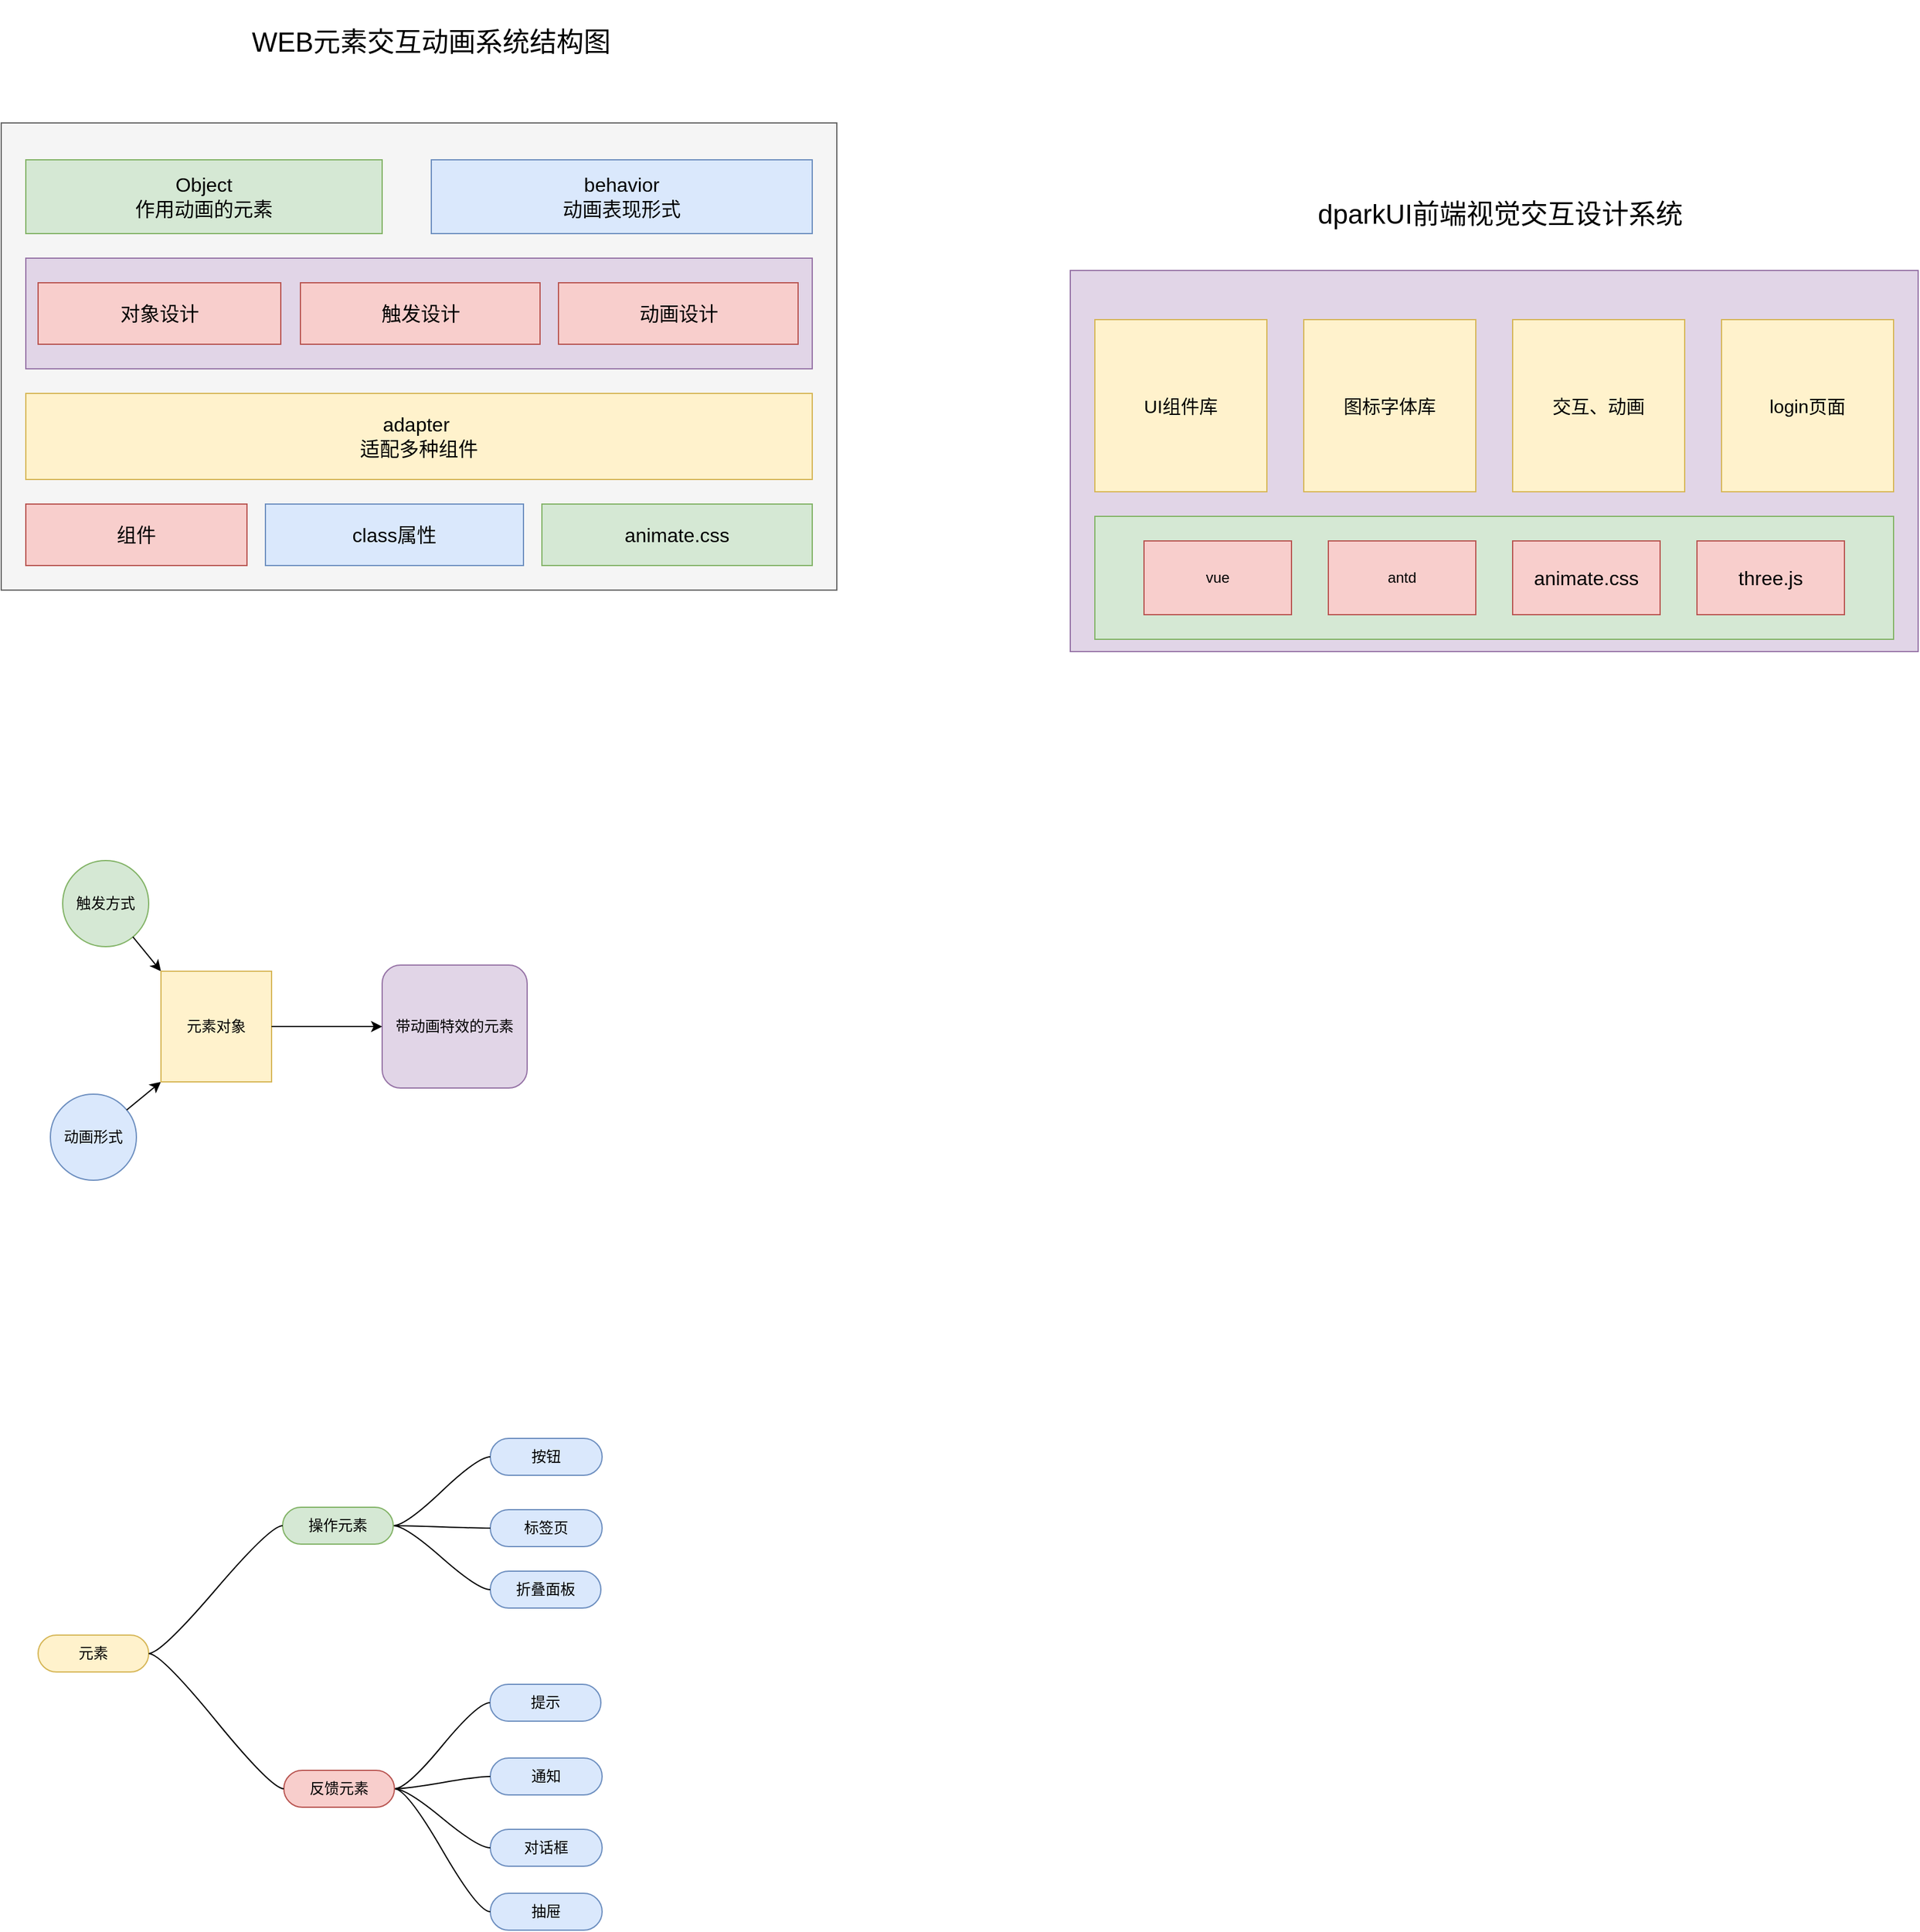 <mxfile version="14.2.7" type="github">
  <diagram id="6jLpbE4ZbHyYhA1-_Lg1" name="Page-1">
    <mxGraphModel dx="1422" dy="762" grid="1" gridSize="10" guides="1" tooltips="1" connect="1" arrows="1" fold="1" page="1" pageScale="1" pageWidth="827" pageHeight="1169" math="0" shadow="0">
      <root>
        <mxCell id="0" />
        <mxCell id="1" parent="0" />
        <mxCell id="ESVv2EAXzNbeV4ChciWU-7" value="" style="rounded=0;whiteSpace=wrap;html=1;fillColor=#f5f5f5;strokeColor=#666666;fontColor=#333333;" parent="1" vertex="1">
          <mxGeometry x="40" y="160" width="680" height="380" as="geometry" />
        </mxCell>
        <mxCell id="ESVv2EAXzNbeV4ChciWU-2" value="&lt;span style=&quot;font-size: 16px&quot;&gt;adapter&amp;nbsp;&lt;/span&gt;&lt;br style=&quot;font-size: 16px&quot;&gt;&lt;span style=&quot;font-size: 16px&quot;&gt;适配多种组件&lt;/span&gt;" style="rounded=0;whiteSpace=wrap;html=1;fillColor=#fff2cc;strokeColor=#d6b656;" parent="1" vertex="1">
          <mxGeometry x="60" y="380" width="640" height="70" as="geometry" />
        </mxCell>
        <mxCell id="ESVv2EAXzNbeV4ChciWU-3" value="&lt;font style=&quot;font-size: 16px&quot;&gt;class属性&lt;/font&gt;" style="rounded=0;whiteSpace=wrap;html=1;fillColor=#dae8fc;strokeColor=#6c8ebf;" parent="1" vertex="1">
          <mxGeometry x="255" y="470" width="210" height="50" as="geometry" />
        </mxCell>
        <mxCell id="ESVv2EAXzNbeV4ChciWU-5" value="&lt;font style=&quot;font-size: 16px&quot;&gt;animate.css&lt;/font&gt;" style="rounded=0;whiteSpace=wrap;html=1;fillColor=#d5e8d4;strokeColor=#82b366;" parent="1" vertex="1">
          <mxGeometry x="480" y="470" width="220" height="50" as="geometry" />
        </mxCell>
        <mxCell id="ESVv2EAXzNbeV4ChciWU-9" value="&lt;font style=&quot;font-size: 22px&quot;&gt;WEB元素交互动画系统结构图&lt;/font&gt;" style="text;html=1;strokeColor=none;fillColor=none;align=center;verticalAlign=middle;whiteSpace=wrap;rounded=0;" parent="1" vertex="1">
          <mxGeometry x="220" y="60" width="340" height="70" as="geometry" />
        </mxCell>
        <mxCell id="ESVv2EAXzNbeV4ChciWU-10" value="&lt;font style=&quot;font-size: 16px&quot;&gt;Object&lt;br&gt;作用动画的元素&lt;/font&gt;" style="rounded=0;whiteSpace=wrap;html=1;fillColor=#d5e8d4;strokeColor=#82b366;" parent="1" vertex="1">
          <mxGeometry x="60" y="190" width="290" height="60" as="geometry" />
        </mxCell>
        <mxCell id="ESVv2EAXzNbeV4ChciWU-11" value="&lt;font style=&quot;font-size: 16px&quot;&gt;behavior&lt;br&gt;动画表现形式&lt;/font&gt;" style="rounded=0;whiteSpace=wrap;html=1;fillColor=#dae8fc;strokeColor=#6c8ebf;" parent="1" vertex="1">
          <mxGeometry x="390" y="190" width="310" height="60" as="geometry" />
        </mxCell>
        <mxCell id="ESVv2EAXzNbeV4ChciWU-20" value="" style="rounded=0;whiteSpace=wrap;html=1;fillColor=#e1d5e7;strokeColor=#9673a6;" parent="1" vertex="1">
          <mxGeometry x="60" y="270" width="640" height="90" as="geometry" />
        </mxCell>
        <mxCell id="cxM9lFUaX_8aXLv7FxuP-1" value="&lt;span style=&quot;font-size: 16px&quot;&gt;组件&lt;/span&gt;" style="rounded=0;whiteSpace=wrap;html=1;fillColor=#f8cecc;strokeColor=#b85450;" parent="1" vertex="1">
          <mxGeometry x="60" y="470" width="180" height="50" as="geometry" />
        </mxCell>
        <mxCell id="ESVv2EAXzNbeV4ChciWU-4" value="&lt;span style=&quot;font-size: 16px&quot;&gt;动画设计&lt;/span&gt;" style="rounded=0;whiteSpace=wrap;html=1;fillColor=#f8cecc;strokeColor=#b85450;" parent="1" vertex="1">
          <mxGeometry x="493.5" y="290" width="195" height="50" as="geometry" />
        </mxCell>
        <mxCell id="cxM9lFUaX_8aXLv7FxuP-2" value="&lt;span style=&quot;font-size: 16px&quot;&gt;触发设计&lt;/span&gt;" style="rounded=0;whiteSpace=wrap;html=1;fillColor=#f8cecc;strokeColor=#b85450;" parent="1" vertex="1">
          <mxGeometry x="283.5" y="290" width="195" height="50" as="geometry" />
        </mxCell>
        <mxCell id="cxM9lFUaX_8aXLv7FxuP-3" value="&lt;span style=&quot;font-size: 16px&quot;&gt;对象设计&lt;/span&gt;" style="rounded=0;whiteSpace=wrap;html=1;fillColor=#f8cecc;strokeColor=#b85450;" parent="1" vertex="1">
          <mxGeometry x="70" y="290" width="197.5" height="50" as="geometry" />
        </mxCell>
        <mxCell id="cxM9lFUaX_8aXLv7FxuP-4" value="触发方式" style="ellipse;whiteSpace=wrap;html=1;aspect=fixed;fillColor=#d5e8d4;strokeColor=#82b366;" parent="1" vertex="1">
          <mxGeometry x="90" y="760" width="70" height="70" as="geometry" />
        </mxCell>
        <mxCell id="cxM9lFUaX_8aXLv7FxuP-6" value="" style="endArrow=classic;html=1;entryX=0;entryY=0;entryDx=0;entryDy=0;" parent="1" source="cxM9lFUaX_8aXLv7FxuP-4" target="cxM9lFUaX_8aXLv7FxuP-12" edge="1">
          <mxGeometry width="50" height="50" relative="1" as="geometry">
            <mxPoint x="350" y="920" as="sourcePoint" />
            <mxPoint x="245.76" y="850" as="targetPoint" />
          </mxGeometry>
        </mxCell>
        <mxCell id="cxM9lFUaX_8aXLv7FxuP-9" value="动画形式" style="ellipse;whiteSpace=wrap;html=1;aspect=fixed;fillColor=#dae8fc;strokeColor=#6c8ebf;" parent="1" vertex="1">
          <mxGeometry x="80" y="950" width="70" height="70" as="geometry" />
        </mxCell>
        <mxCell id="cxM9lFUaX_8aXLv7FxuP-10" value="" style="endArrow=classic;html=1;entryX=0;entryY=1;entryDx=0;entryDy=0;" parent="1" source="cxM9lFUaX_8aXLv7FxuP-9" target="cxM9lFUaX_8aXLv7FxuP-12" edge="1">
          <mxGeometry width="50" height="50" relative="1" as="geometry">
            <mxPoint x="90" y="1050" as="sourcePoint" />
            <mxPoint x="170" y="919" as="targetPoint" />
          </mxGeometry>
        </mxCell>
        <mxCell id="cxM9lFUaX_8aXLv7FxuP-12" value="元素对象" style="whiteSpace=wrap;html=1;aspect=fixed;fillColor=#fff2cc;strokeColor=#d6b656;" parent="1" vertex="1">
          <mxGeometry x="170" y="850" width="90" height="90" as="geometry" />
        </mxCell>
        <mxCell id="cxM9lFUaX_8aXLv7FxuP-13" value="带动画特效的元素" style="rounded=1;whiteSpace=wrap;html=1;fillColor=#e1d5e7;strokeColor=#9673a6;" parent="1" vertex="1">
          <mxGeometry x="350" y="845" width="118" height="100" as="geometry" />
        </mxCell>
        <mxCell id="cxM9lFUaX_8aXLv7FxuP-14" value="" style="endArrow=classic;html=1;" parent="1" source="cxM9lFUaX_8aXLv7FxuP-12" target="cxM9lFUaX_8aXLv7FxuP-13" edge="1">
          <mxGeometry width="50" height="50" relative="1" as="geometry">
            <mxPoint x="280" y="920" as="sourcePoint" />
            <mxPoint x="330" y="870" as="targetPoint" />
          </mxGeometry>
        </mxCell>
        <mxCell id="cxM9lFUaX_8aXLv7FxuP-35" value="抽屉" style="whiteSpace=wrap;html=1;rounded=1;arcSize=50;align=center;verticalAlign=middle;strokeWidth=1;autosize=1;spacing=4;treeFolding=1;treeMoving=1;newEdgeStyle={&quot;edgeStyle&quot;:&quot;entityRelationEdgeStyle&quot;,&quot;startArrow&quot;:&quot;none&quot;,&quot;endArrow&quot;:&quot;none&quot;,&quot;segment&quot;:10,&quot;curved&quot;:1};fillColor=#dae8fc;strokeColor=#6c8ebf;" parent="1" vertex="1">
          <mxGeometry x="438" y="1600" width="91" height="30" as="geometry" />
        </mxCell>
        <mxCell id="cxM9lFUaX_8aXLv7FxuP-36" value="" style="edgeStyle=entityRelationEdgeStyle;startArrow=none;endArrow=none;segment=10;curved=1;exitX=1;exitY=0.5;exitDx=0;exitDy=0;" parent="1" source="cxM9lFUaX_8aXLv7FxuP-66" target="cxM9lFUaX_8aXLv7FxuP-35" edge="1">
          <mxGeometry relative="1" as="geometry">
            <mxPoint x="363" y="1550" as="sourcePoint" />
          </mxGeometry>
        </mxCell>
        <mxCell id="cxM9lFUaX_8aXLv7FxuP-43" value="提示" style="whiteSpace=wrap;html=1;rounded=1;arcSize=50;align=center;verticalAlign=middle;strokeWidth=1;autosize=1;spacing=4;treeFolding=1;treeMoving=1;newEdgeStyle={&quot;edgeStyle&quot;:&quot;entityRelationEdgeStyle&quot;,&quot;startArrow&quot;:&quot;none&quot;,&quot;endArrow&quot;:&quot;none&quot;,&quot;segment&quot;:10,&quot;curved&quot;:1};fillColor=#dae8fc;strokeColor=#6c8ebf;" parent="1" vertex="1">
          <mxGeometry x="437.75" y="1430" width="90.25" height="30" as="geometry" />
        </mxCell>
        <mxCell id="cxM9lFUaX_8aXLv7FxuP-44" value="" style="edgeStyle=entityRelationEdgeStyle;startArrow=none;endArrow=none;segment=10;curved=1;exitX=1;exitY=0.5;exitDx=0;exitDy=0;" parent="1" source="cxM9lFUaX_8aXLv7FxuP-66" target="cxM9lFUaX_8aXLv7FxuP-43" edge="1">
          <mxGeometry relative="1" as="geometry">
            <mxPoint x="363" y="1515" as="sourcePoint" />
          </mxGeometry>
        </mxCell>
        <mxCell id="cxM9lFUaX_8aXLv7FxuP-45" value="通知" style="whiteSpace=wrap;html=1;rounded=1;arcSize=50;align=center;verticalAlign=middle;strokeWidth=1;autosize=1;spacing=4;treeFolding=1;treeMoving=1;newEdgeStyle={&quot;edgeStyle&quot;:&quot;entityRelationEdgeStyle&quot;,&quot;startArrow&quot;:&quot;none&quot;,&quot;endArrow&quot;:&quot;none&quot;,&quot;segment&quot;:10,&quot;curved&quot;:1};fillColor=#dae8fc;strokeColor=#6c8ebf;" parent="1" vertex="1">
          <mxGeometry x="438" y="1490" width="91" height="30" as="geometry" />
        </mxCell>
        <mxCell id="cxM9lFUaX_8aXLv7FxuP-46" value="" style="edgeStyle=entityRelationEdgeStyle;startArrow=none;endArrow=none;segment=10;curved=1;exitX=1;exitY=0.5;exitDx=0;exitDy=0;" parent="1" source="cxM9lFUaX_8aXLv7FxuP-66" target="cxM9lFUaX_8aXLv7FxuP-45" edge="1">
          <mxGeometry relative="1" as="geometry">
            <mxPoint x="390" y="1505" as="sourcePoint" />
          </mxGeometry>
        </mxCell>
        <mxCell id="cxM9lFUaX_8aXLv7FxuP-50" value="按钮" style="whiteSpace=wrap;html=1;rounded=1;arcSize=50;align=center;verticalAlign=middle;strokeWidth=1;autosize=1;spacing=4;treeFolding=1;treeMoving=1;newEdgeStyle={&quot;edgeStyle&quot;:&quot;entityRelationEdgeStyle&quot;,&quot;startArrow&quot;:&quot;none&quot;,&quot;endArrow&quot;:&quot;none&quot;,&quot;segment&quot;:10,&quot;curved&quot;:1};fillColor=#dae8fc;strokeColor=#6c8ebf;" parent="1" vertex="1">
          <mxGeometry x="438" y="1230" width="91" height="30" as="geometry" />
        </mxCell>
        <mxCell id="cxM9lFUaX_8aXLv7FxuP-51" value="" style="edgeStyle=entityRelationEdgeStyle;startArrow=none;endArrow=none;segment=10;curved=1;exitX=1;exitY=0.5;exitDx=0;exitDy=0;" parent="1" source="cxM9lFUaX_8aXLv7FxuP-64" target="cxM9lFUaX_8aXLv7FxuP-50" edge="1">
          <mxGeometry relative="1" as="geometry">
            <mxPoint x="370" y="1270" as="sourcePoint" />
          </mxGeometry>
        </mxCell>
        <mxCell id="cxM9lFUaX_8aXLv7FxuP-52" value="标签页" style="whiteSpace=wrap;html=1;rounded=1;arcSize=50;align=center;verticalAlign=middle;strokeWidth=1;autosize=1;spacing=4;treeFolding=1;treeMoving=1;newEdgeStyle={&quot;edgeStyle&quot;:&quot;entityRelationEdgeStyle&quot;,&quot;startArrow&quot;:&quot;none&quot;,&quot;endArrow&quot;:&quot;none&quot;,&quot;segment&quot;:10,&quot;curved&quot;:1};fillColor=#dae8fc;strokeColor=#6c8ebf;" parent="1" vertex="1">
          <mxGeometry x="438" y="1288" width="91" height="30" as="geometry" />
        </mxCell>
        <mxCell id="cxM9lFUaX_8aXLv7FxuP-53" value="" style="edgeStyle=entityRelationEdgeStyle;startArrow=none;endArrow=none;segment=10;curved=1;exitX=1;exitY=0.5;exitDx=0;exitDy=0;" parent="1" source="cxM9lFUaX_8aXLv7FxuP-64" target="cxM9lFUaX_8aXLv7FxuP-52" edge="1">
          <mxGeometry relative="1" as="geometry">
            <mxPoint x="400" y="1300" as="sourcePoint" />
          </mxGeometry>
        </mxCell>
        <mxCell id="cxM9lFUaX_8aXLv7FxuP-54" value="折叠面板" style="whiteSpace=wrap;html=1;rounded=1;arcSize=50;align=center;verticalAlign=middle;strokeWidth=1;autosize=1;spacing=4;treeFolding=1;treeMoving=1;newEdgeStyle={&quot;edgeStyle&quot;:&quot;entityRelationEdgeStyle&quot;,&quot;startArrow&quot;:&quot;none&quot;,&quot;endArrow&quot;:&quot;none&quot;,&quot;segment&quot;:10,&quot;curved&quot;:1};fillColor=#dae8fc;strokeColor=#6c8ebf;" parent="1" vertex="1">
          <mxGeometry x="438" y="1338" width="90" height="30" as="geometry" />
        </mxCell>
        <mxCell id="cxM9lFUaX_8aXLv7FxuP-55" value="" style="edgeStyle=entityRelationEdgeStyle;startArrow=none;endArrow=none;segment=10;curved=1;exitX=1;exitY=0.5;exitDx=0;exitDy=0;" parent="1" source="cxM9lFUaX_8aXLv7FxuP-64" target="cxM9lFUaX_8aXLv7FxuP-54" edge="1">
          <mxGeometry relative="1" as="geometry">
            <mxPoint x="370" y="1340" as="sourcePoint" />
          </mxGeometry>
        </mxCell>
        <mxCell id="cxM9lFUaX_8aXLv7FxuP-58" value="对话框" style="whiteSpace=wrap;html=1;rounded=1;arcSize=50;align=center;verticalAlign=middle;strokeWidth=1;autosize=1;spacing=4;treeFolding=1;treeMoving=1;newEdgeStyle={&quot;edgeStyle&quot;:&quot;entityRelationEdgeStyle&quot;,&quot;startArrow&quot;:&quot;none&quot;,&quot;endArrow&quot;:&quot;none&quot;,&quot;segment&quot;:10,&quot;curved&quot;:1};fillColor=#dae8fc;strokeColor=#6c8ebf;" parent="1" vertex="1">
          <mxGeometry x="438" y="1548" width="91" height="30" as="geometry" />
        </mxCell>
        <mxCell id="cxM9lFUaX_8aXLv7FxuP-59" value="" style="edgeStyle=entityRelationEdgeStyle;startArrow=none;endArrow=none;segment=10;curved=1;exitX=1;exitY=0.5;exitDx=0;exitDy=0;" parent="1" source="cxM9lFUaX_8aXLv7FxuP-66" target="cxM9lFUaX_8aXLv7FxuP-58" edge="1">
          <mxGeometry relative="1" as="geometry">
            <mxPoint x="390" y="1520" as="sourcePoint" />
          </mxGeometry>
        </mxCell>
        <mxCell id="cxM9lFUaX_8aXLv7FxuP-60" value="元素" style="whiteSpace=wrap;html=1;rounded=1;arcSize=50;align=center;verticalAlign=middle;strokeWidth=1;autosize=1;spacing=4;treeFolding=1;treeMoving=1;newEdgeStyle={&quot;edgeStyle&quot;:&quot;entityRelationEdgeStyle&quot;,&quot;startArrow&quot;:&quot;none&quot;,&quot;endArrow&quot;:&quot;none&quot;,&quot;segment&quot;:10,&quot;curved&quot;:1};fillColor=#fff2cc;strokeColor=#d6b656;" parent="1" vertex="1">
          <mxGeometry x="70" y="1390" width="90" height="30" as="geometry" />
        </mxCell>
        <mxCell id="cxM9lFUaX_8aXLv7FxuP-64" value="操作元素" style="whiteSpace=wrap;html=1;rounded=1;arcSize=50;align=center;verticalAlign=middle;strokeWidth=1;autosize=1;spacing=4;treeFolding=1;treeMoving=1;newEdgeStyle={&quot;edgeStyle&quot;:&quot;entityRelationEdgeStyle&quot;,&quot;startArrow&quot;:&quot;none&quot;,&quot;endArrow&quot;:&quot;none&quot;,&quot;segment&quot;:10,&quot;curved&quot;:1};fillColor=#d5e8d4;strokeColor=#82b366;" parent="1" vertex="1">
          <mxGeometry x="269" y="1286" width="90" height="30" as="geometry" />
        </mxCell>
        <mxCell id="cxM9lFUaX_8aXLv7FxuP-65" value="" style="edgeStyle=entityRelationEdgeStyle;startArrow=none;endArrow=none;segment=10;curved=1;shadow=0;exitX=1;exitY=0.5;exitDx=0;exitDy=0;" parent="1" source="cxM9lFUaX_8aXLv7FxuP-60" target="cxM9lFUaX_8aXLv7FxuP-64" edge="1">
          <mxGeometry relative="1" as="geometry">
            <mxPoint x="110" y="1460" as="sourcePoint" />
          </mxGeometry>
        </mxCell>
        <mxCell id="cxM9lFUaX_8aXLv7FxuP-66" value="反馈元素" style="whiteSpace=wrap;html=1;rounded=1;arcSize=50;align=center;verticalAlign=middle;strokeWidth=1;autosize=1;spacing=4;treeFolding=1;treeMoving=1;newEdgeStyle={&quot;edgeStyle&quot;:&quot;entityRelationEdgeStyle&quot;,&quot;startArrow&quot;:&quot;none&quot;,&quot;endArrow&quot;:&quot;none&quot;,&quot;segment&quot;:10,&quot;curved&quot;:1};fillColor=#f8cecc;strokeColor=#b85450;" parent="1" vertex="1">
          <mxGeometry x="270" y="1500" width="90" height="30" as="geometry" />
        </mxCell>
        <mxCell id="cxM9lFUaX_8aXLv7FxuP-67" value="" style="edgeStyle=entityRelationEdgeStyle;startArrow=none;endArrow=none;segment=10;curved=1;shadow=0;" parent="1" target="cxM9lFUaX_8aXLv7FxuP-66" edge="1">
          <mxGeometry relative="1" as="geometry">
            <mxPoint x="160" y="1405" as="sourcePoint" />
          </mxGeometry>
        </mxCell>
        <mxCell id="_k4Gz6TlpDY6LWJI00wX-2" value="" style="rounded=0;whiteSpace=wrap;html=1;fillColor=#e1d5e7;strokeColor=#9673a6;" vertex="1" parent="1">
          <mxGeometry x="910" y="280" width="690" height="310" as="geometry" />
        </mxCell>
        <mxCell id="_k4Gz6TlpDY6LWJI00wX-3" value="&lt;font style=&quot;font-size: 22px&quot;&gt;dparkUI前端视觉交互设计系统&lt;/font&gt;" style="text;html=1;strokeColor=none;fillColor=none;align=center;verticalAlign=middle;whiteSpace=wrap;rounded=0;" vertex="1" parent="1">
          <mxGeometry x="1090" y="200" width="340" height="70" as="geometry" />
        </mxCell>
        <mxCell id="_k4Gz6TlpDY6LWJI00wX-4" value="&lt;font style=&quot;font-size: 15px&quot;&gt;UI组件库&lt;/font&gt;" style="rounded=0;whiteSpace=wrap;html=1;fillColor=#fff2cc;strokeColor=#d6b656;" vertex="1" parent="1">
          <mxGeometry x="930" y="320" width="140" height="140" as="geometry" />
        </mxCell>
        <mxCell id="_k4Gz6TlpDY6LWJI00wX-9" value="&lt;font style=&quot;font-size: 15px&quot;&gt;图标字体库&lt;/font&gt;" style="rounded=0;whiteSpace=wrap;html=1;fillColor=#fff2cc;strokeColor=#d6b656;" vertex="1" parent="1">
          <mxGeometry x="1100" y="320" width="140" height="140" as="geometry" />
        </mxCell>
        <mxCell id="_k4Gz6TlpDY6LWJI00wX-10" value="&lt;font style=&quot;font-size: 15px&quot;&gt;交互、动画&lt;/font&gt;" style="rounded=0;whiteSpace=wrap;html=1;fillColor=#fff2cc;strokeColor=#d6b656;" vertex="1" parent="1">
          <mxGeometry x="1270" y="320" width="140" height="140" as="geometry" />
        </mxCell>
        <mxCell id="_k4Gz6TlpDY6LWJI00wX-11" value="&lt;font style=&quot;font-size: 15px&quot;&gt;login页面&lt;/font&gt;" style="rounded=0;whiteSpace=wrap;html=1;fillColor=#fff2cc;strokeColor=#d6b656;" vertex="1" parent="1">
          <mxGeometry x="1440" y="320" width="140" height="140" as="geometry" />
        </mxCell>
        <mxCell id="_k4Gz6TlpDY6LWJI00wX-12" value="" style="rounded=0;whiteSpace=wrap;html=1;fillColor=#d5e8d4;strokeColor=#82b366;" vertex="1" parent="1">
          <mxGeometry x="930" y="480" width="650" height="100" as="geometry" />
        </mxCell>
        <mxCell id="_k4Gz6TlpDY6LWJI00wX-5" value="vue" style="rounded=0;whiteSpace=wrap;html=1;fillColor=#f8cecc;strokeColor=#b85450;" vertex="1" parent="1">
          <mxGeometry x="970" y="500" width="120" height="60" as="geometry" />
        </mxCell>
        <mxCell id="_k4Gz6TlpDY6LWJI00wX-6" value="antd" style="rounded=0;whiteSpace=wrap;html=1;fillColor=#f8cecc;strokeColor=#b85450;" vertex="1" parent="1">
          <mxGeometry x="1120" y="500" width="120" height="60" as="geometry" />
        </mxCell>
        <mxCell id="_k4Gz6TlpDY6LWJI00wX-7" value="&lt;span style=&quot;font-size: 16px&quot;&gt;animate.css&lt;/span&gt;" style="rounded=0;whiteSpace=wrap;html=1;fillColor=#f8cecc;strokeColor=#b85450;" vertex="1" parent="1">
          <mxGeometry x="1270" y="500" width="120" height="60" as="geometry" />
        </mxCell>
        <mxCell id="_k4Gz6TlpDY6LWJI00wX-8" value="&lt;span style=&quot;font-size: 16px&quot;&gt;three.js&lt;/span&gt;" style="rounded=0;whiteSpace=wrap;html=1;fillColor=#f8cecc;strokeColor=#b85450;" vertex="1" parent="1">
          <mxGeometry x="1420" y="500" width="120" height="60" as="geometry" />
        </mxCell>
      </root>
    </mxGraphModel>
  </diagram>
</mxfile>
